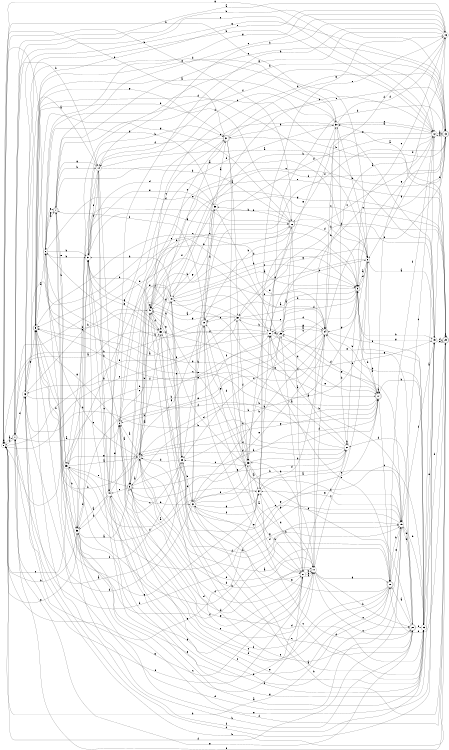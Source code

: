 digraph n36_7 {
__start0 [label="" shape="none"];

rankdir=LR;
size="8,5";

s0 [style="filled", color="black", fillcolor="white" shape="circle", label="0"];
s1 [style="rounded,filled", color="black", fillcolor="white" shape="doublecircle", label="1"];
s2 [style="filled", color="black", fillcolor="white" shape="circle", label="2"];
s3 [style="rounded,filled", color="black", fillcolor="white" shape="doublecircle", label="3"];
s4 [style="filled", color="black", fillcolor="white" shape="circle", label="4"];
s5 [style="rounded,filled", color="black", fillcolor="white" shape="doublecircle", label="5"];
s6 [style="filled", color="black", fillcolor="white" shape="circle", label="6"];
s7 [style="rounded,filled", color="black", fillcolor="white" shape="doublecircle", label="7"];
s8 [style="filled", color="black", fillcolor="white" shape="circle", label="8"];
s9 [style="rounded,filled", color="black", fillcolor="white" shape="doublecircle", label="9"];
s10 [style="rounded,filled", color="black", fillcolor="white" shape="doublecircle", label="10"];
s11 [style="filled", color="black", fillcolor="white" shape="circle", label="11"];
s12 [style="filled", color="black", fillcolor="white" shape="circle", label="12"];
s13 [style="rounded,filled", color="black", fillcolor="white" shape="doublecircle", label="13"];
s14 [style="filled", color="black", fillcolor="white" shape="circle", label="14"];
s15 [style="filled", color="black", fillcolor="white" shape="circle", label="15"];
s16 [style="filled", color="black", fillcolor="white" shape="circle", label="16"];
s17 [style="rounded,filled", color="black", fillcolor="white" shape="doublecircle", label="17"];
s18 [style="rounded,filled", color="black", fillcolor="white" shape="doublecircle", label="18"];
s19 [style="filled", color="black", fillcolor="white" shape="circle", label="19"];
s20 [style="rounded,filled", color="black", fillcolor="white" shape="doublecircle", label="20"];
s21 [style="filled", color="black", fillcolor="white" shape="circle", label="21"];
s22 [style="filled", color="black", fillcolor="white" shape="circle", label="22"];
s23 [style="filled", color="black", fillcolor="white" shape="circle", label="23"];
s24 [style="rounded,filled", color="black", fillcolor="white" shape="doublecircle", label="24"];
s25 [style="filled", color="black", fillcolor="white" shape="circle", label="25"];
s26 [style="rounded,filled", color="black", fillcolor="white" shape="doublecircle", label="26"];
s27 [style="filled", color="black", fillcolor="white" shape="circle", label="27"];
s28 [style="filled", color="black", fillcolor="white" shape="circle", label="28"];
s29 [style="rounded,filled", color="black", fillcolor="white" shape="doublecircle", label="29"];
s30 [style="filled", color="black", fillcolor="white" shape="circle", label="30"];
s31 [style="rounded,filled", color="black", fillcolor="white" shape="doublecircle", label="31"];
s32 [style="filled", color="black", fillcolor="white" shape="circle", label="32"];
s33 [style="filled", color="black", fillcolor="white" shape="circle", label="33"];
s34 [style="filled", color="black", fillcolor="white" shape="circle", label="34"];
s35 [style="filled", color="black", fillcolor="white" shape="circle", label="35"];
s36 [style="filled", color="black", fillcolor="white" shape="circle", label="36"];
s37 [style="filled", color="black", fillcolor="white" shape="circle", label="37"];
s38 [style="filled", color="black", fillcolor="white" shape="circle", label="38"];
s39 [style="filled", color="black", fillcolor="white" shape="circle", label="39"];
s40 [style="filled", color="black", fillcolor="white" shape="circle", label="40"];
s41 [style="filled", color="black", fillcolor="white" shape="circle", label="41"];
s42 [style="filled", color="black", fillcolor="white" shape="circle", label="42"];
s43 [style="filled", color="black", fillcolor="white" shape="circle", label="43"];
s44 [style="filled", color="black", fillcolor="white" shape="circle", label="44"];
s0 -> s1 [label="a"];
s0 -> s26 [label="b"];
s0 -> s32 [label="c"];
s0 -> s0 [label="d"];
s0 -> s36 [label="e"];
s0 -> s32 [label="f"];
s0 -> s12 [label="g"];
s0 -> s30 [label="h"];
s1 -> s2 [label="a"];
s1 -> s14 [label="b"];
s1 -> s12 [label="c"];
s1 -> s0 [label="d"];
s1 -> s27 [label="e"];
s1 -> s43 [label="f"];
s1 -> s20 [label="g"];
s1 -> s13 [label="h"];
s2 -> s3 [label="a"];
s2 -> s26 [label="b"];
s2 -> s39 [label="c"];
s2 -> s30 [label="d"];
s2 -> s23 [label="e"];
s2 -> s27 [label="f"];
s2 -> s5 [label="g"];
s2 -> s37 [label="h"];
s3 -> s4 [label="a"];
s3 -> s17 [label="b"];
s3 -> s44 [label="c"];
s3 -> s33 [label="d"];
s3 -> s35 [label="e"];
s3 -> s27 [label="f"];
s3 -> s11 [label="g"];
s3 -> s42 [label="h"];
s4 -> s2 [label="a"];
s4 -> s5 [label="b"];
s4 -> s6 [label="c"];
s4 -> s21 [label="d"];
s4 -> s11 [label="e"];
s4 -> s40 [label="f"];
s4 -> s19 [label="g"];
s4 -> s41 [label="h"];
s5 -> s6 [label="a"];
s5 -> s26 [label="b"];
s5 -> s9 [label="c"];
s5 -> s8 [label="d"];
s5 -> s30 [label="e"];
s5 -> s28 [label="f"];
s5 -> s31 [label="g"];
s5 -> s36 [label="h"];
s6 -> s7 [label="a"];
s6 -> s37 [label="b"];
s6 -> s15 [label="c"];
s6 -> s26 [label="d"];
s6 -> s7 [label="e"];
s6 -> s34 [label="f"];
s6 -> s16 [label="g"];
s6 -> s37 [label="h"];
s7 -> s8 [label="a"];
s7 -> s35 [label="b"];
s7 -> s16 [label="c"];
s7 -> s18 [label="d"];
s7 -> s13 [label="e"];
s7 -> s12 [label="f"];
s7 -> s6 [label="g"];
s7 -> s14 [label="h"];
s8 -> s9 [label="a"];
s8 -> s3 [label="b"];
s8 -> s11 [label="c"];
s8 -> s28 [label="d"];
s8 -> s5 [label="e"];
s8 -> s17 [label="f"];
s8 -> s32 [label="g"];
s8 -> s30 [label="h"];
s9 -> s10 [label="a"];
s9 -> s15 [label="b"];
s9 -> s33 [label="c"];
s9 -> s8 [label="d"];
s9 -> s40 [label="e"];
s9 -> s22 [label="f"];
s9 -> s24 [label="g"];
s9 -> s17 [label="h"];
s10 -> s11 [label="a"];
s10 -> s38 [label="b"];
s10 -> s12 [label="c"];
s10 -> s33 [label="d"];
s10 -> s27 [label="e"];
s10 -> s7 [label="f"];
s10 -> s4 [label="g"];
s10 -> s0 [label="h"];
s11 -> s12 [label="a"];
s11 -> s20 [label="b"];
s11 -> s20 [label="c"];
s11 -> s4 [label="d"];
s11 -> s3 [label="e"];
s11 -> s24 [label="f"];
s11 -> s18 [label="g"];
s11 -> s33 [label="h"];
s12 -> s13 [label="a"];
s12 -> s30 [label="b"];
s12 -> s19 [label="c"];
s12 -> s42 [label="d"];
s12 -> s26 [label="e"];
s12 -> s18 [label="f"];
s12 -> s8 [label="g"];
s12 -> s43 [label="h"];
s13 -> s12 [label="a"];
s13 -> s14 [label="b"];
s13 -> s3 [label="c"];
s13 -> s41 [label="d"];
s13 -> s24 [label="e"];
s13 -> s10 [label="f"];
s13 -> s9 [label="g"];
s13 -> s39 [label="h"];
s14 -> s15 [label="a"];
s14 -> s26 [label="b"];
s14 -> s44 [label="c"];
s14 -> s11 [label="d"];
s14 -> s35 [label="e"];
s14 -> s37 [label="f"];
s14 -> s7 [label="g"];
s14 -> s44 [label="h"];
s15 -> s8 [label="a"];
s15 -> s16 [label="b"];
s15 -> s43 [label="c"];
s15 -> s29 [label="d"];
s15 -> s29 [label="e"];
s15 -> s19 [label="f"];
s15 -> s9 [label="g"];
s15 -> s35 [label="h"];
s16 -> s1 [label="a"];
s16 -> s14 [label="b"];
s16 -> s9 [label="c"];
s16 -> s17 [label="d"];
s16 -> s5 [label="e"];
s16 -> s24 [label="f"];
s16 -> s36 [label="g"];
s16 -> s2 [label="h"];
s17 -> s17 [label="a"];
s17 -> s4 [label="b"];
s17 -> s18 [label="c"];
s17 -> s25 [label="d"];
s17 -> s22 [label="e"];
s17 -> s24 [label="f"];
s17 -> s0 [label="g"];
s17 -> s43 [label="h"];
s18 -> s4 [label="a"];
s18 -> s19 [label="b"];
s18 -> s44 [label="c"];
s18 -> s44 [label="d"];
s18 -> s19 [label="e"];
s18 -> s2 [label="f"];
s18 -> s42 [label="g"];
s18 -> s0 [label="h"];
s19 -> s10 [label="a"];
s19 -> s20 [label="b"];
s19 -> s34 [label="c"];
s19 -> s5 [label="d"];
s19 -> s41 [label="e"];
s19 -> s0 [label="f"];
s19 -> s25 [label="g"];
s19 -> s23 [label="h"];
s20 -> s18 [label="a"];
s20 -> s19 [label="b"];
s20 -> s11 [label="c"];
s20 -> s21 [label="d"];
s20 -> s22 [label="e"];
s20 -> s23 [label="f"];
s20 -> s9 [label="g"];
s20 -> s7 [label="h"];
s21 -> s22 [label="a"];
s21 -> s9 [label="b"];
s21 -> s6 [label="c"];
s21 -> s6 [label="d"];
s21 -> s3 [label="e"];
s21 -> s4 [label="f"];
s21 -> s27 [label="g"];
s21 -> s21 [label="h"];
s22 -> s5 [label="a"];
s22 -> s13 [label="b"];
s22 -> s8 [label="c"];
s22 -> s1 [label="d"];
s22 -> s23 [label="e"];
s22 -> s41 [label="f"];
s22 -> s25 [label="g"];
s22 -> s6 [label="h"];
s23 -> s12 [label="a"];
s23 -> s24 [label="b"];
s23 -> s39 [label="c"];
s23 -> s29 [label="d"];
s23 -> s15 [label="e"];
s23 -> s5 [label="f"];
s23 -> s4 [label="g"];
s23 -> s17 [label="h"];
s24 -> s25 [label="a"];
s24 -> s30 [label="b"];
s24 -> s28 [label="c"];
s24 -> s34 [label="d"];
s24 -> s5 [label="e"];
s24 -> s23 [label="f"];
s24 -> s2 [label="g"];
s24 -> s42 [label="h"];
s25 -> s26 [label="a"];
s25 -> s0 [label="b"];
s25 -> s13 [label="c"];
s25 -> s24 [label="d"];
s25 -> s2 [label="e"];
s25 -> s43 [label="f"];
s25 -> s24 [label="g"];
s25 -> s32 [label="h"];
s26 -> s27 [label="a"];
s26 -> s10 [label="b"];
s26 -> s3 [label="c"];
s26 -> s9 [label="d"];
s26 -> s33 [label="e"];
s26 -> s38 [label="f"];
s26 -> s5 [label="g"];
s26 -> s8 [label="h"];
s27 -> s25 [label="a"];
s27 -> s28 [label="b"];
s27 -> s11 [label="c"];
s27 -> s34 [label="d"];
s27 -> s36 [label="e"];
s27 -> s11 [label="f"];
s27 -> s1 [label="g"];
s27 -> s11 [label="h"];
s28 -> s1 [label="a"];
s28 -> s29 [label="b"];
s28 -> s2 [label="c"];
s28 -> s4 [label="d"];
s28 -> s40 [label="e"];
s28 -> s41 [label="f"];
s28 -> s17 [label="g"];
s28 -> s42 [label="h"];
s29 -> s30 [label="a"];
s29 -> s32 [label="b"];
s29 -> s29 [label="c"];
s29 -> s18 [label="d"];
s29 -> s41 [label="e"];
s29 -> s1 [label="f"];
s29 -> s41 [label="g"];
s29 -> s43 [label="h"];
s30 -> s5 [label="a"];
s30 -> s31 [label="b"];
s30 -> s12 [label="c"];
s30 -> s16 [label="d"];
s30 -> s44 [label="e"];
s30 -> s14 [label="f"];
s30 -> s22 [label="g"];
s30 -> s21 [label="h"];
s31 -> s32 [label="a"];
s31 -> s0 [label="b"];
s31 -> s41 [label="c"];
s31 -> s18 [label="d"];
s31 -> s13 [label="e"];
s31 -> s37 [label="f"];
s31 -> s16 [label="g"];
s31 -> s29 [label="h"];
s32 -> s4 [label="a"];
s32 -> s19 [label="b"];
s32 -> s24 [label="c"];
s32 -> s27 [label="d"];
s32 -> s10 [label="e"];
s32 -> s33 [label="f"];
s32 -> s41 [label="g"];
s32 -> s9 [label="h"];
s33 -> s34 [label="a"];
s33 -> s27 [label="b"];
s33 -> s28 [label="c"];
s33 -> s39 [label="d"];
s33 -> s41 [label="e"];
s33 -> s10 [label="f"];
s33 -> s11 [label="g"];
s33 -> s21 [label="h"];
s34 -> s35 [label="a"];
s34 -> s19 [label="b"];
s34 -> s12 [label="c"];
s34 -> s20 [label="d"];
s34 -> s16 [label="e"];
s34 -> s42 [label="f"];
s34 -> s5 [label="g"];
s34 -> s22 [label="h"];
s35 -> s4 [label="a"];
s35 -> s36 [label="b"];
s35 -> s0 [label="c"];
s35 -> s22 [label="d"];
s35 -> s7 [label="e"];
s35 -> s19 [label="f"];
s35 -> s4 [label="g"];
s35 -> s19 [label="h"];
s36 -> s3 [label="a"];
s36 -> s0 [label="b"];
s36 -> s11 [label="c"];
s36 -> s37 [label="d"];
s36 -> s15 [label="e"];
s36 -> s29 [label="f"];
s36 -> s27 [label="g"];
s36 -> s22 [label="h"];
s37 -> s23 [label="a"];
s37 -> s31 [label="b"];
s37 -> s18 [label="c"];
s37 -> s38 [label="d"];
s37 -> s39 [label="e"];
s37 -> s14 [label="f"];
s37 -> s26 [label="g"];
s37 -> s36 [label="h"];
s38 -> s31 [label="a"];
s38 -> s39 [label="b"];
s38 -> s29 [label="c"];
s38 -> s17 [label="d"];
s38 -> s37 [label="e"];
s38 -> s41 [label="f"];
s38 -> s40 [label="g"];
s38 -> s6 [label="h"];
s39 -> s1 [label="a"];
s39 -> s3 [label="b"];
s39 -> s15 [label="c"];
s39 -> s23 [label="d"];
s39 -> s31 [label="e"];
s39 -> s0 [label="f"];
s39 -> s37 [label="g"];
s39 -> s40 [label="h"];
s40 -> s9 [label="a"];
s40 -> s19 [label="b"];
s40 -> s9 [label="c"];
s40 -> s13 [label="d"];
s40 -> s3 [label="e"];
s40 -> s28 [label="f"];
s40 -> s17 [label="g"];
s40 -> s37 [label="h"];
s41 -> s4 [label="a"];
s41 -> s37 [label="b"];
s41 -> s20 [label="c"];
s41 -> s9 [label="d"];
s41 -> s41 [label="e"];
s41 -> s39 [label="f"];
s41 -> s28 [label="g"];
s41 -> s9 [label="h"];
s42 -> s23 [label="a"];
s42 -> s10 [label="b"];
s42 -> s20 [label="c"];
s42 -> s43 [label="d"];
s42 -> s24 [label="e"];
s42 -> s33 [label="f"];
s42 -> s34 [label="g"];
s42 -> s21 [label="h"];
s43 -> s14 [label="a"];
s43 -> s34 [label="b"];
s43 -> s24 [label="c"];
s43 -> s8 [label="d"];
s43 -> s5 [label="e"];
s43 -> s17 [label="f"];
s43 -> s13 [label="g"];
s43 -> s41 [label="h"];
s44 -> s36 [label="a"];
s44 -> s17 [label="b"];
s44 -> s31 [label="c"];
s44 -> s23 [label="d"];
s44 -> s2 [label="e"];
s44 -> s36 [label="f"];
s44 -> s15 [label="g"];
s44 -> s19 [label="h"];

}